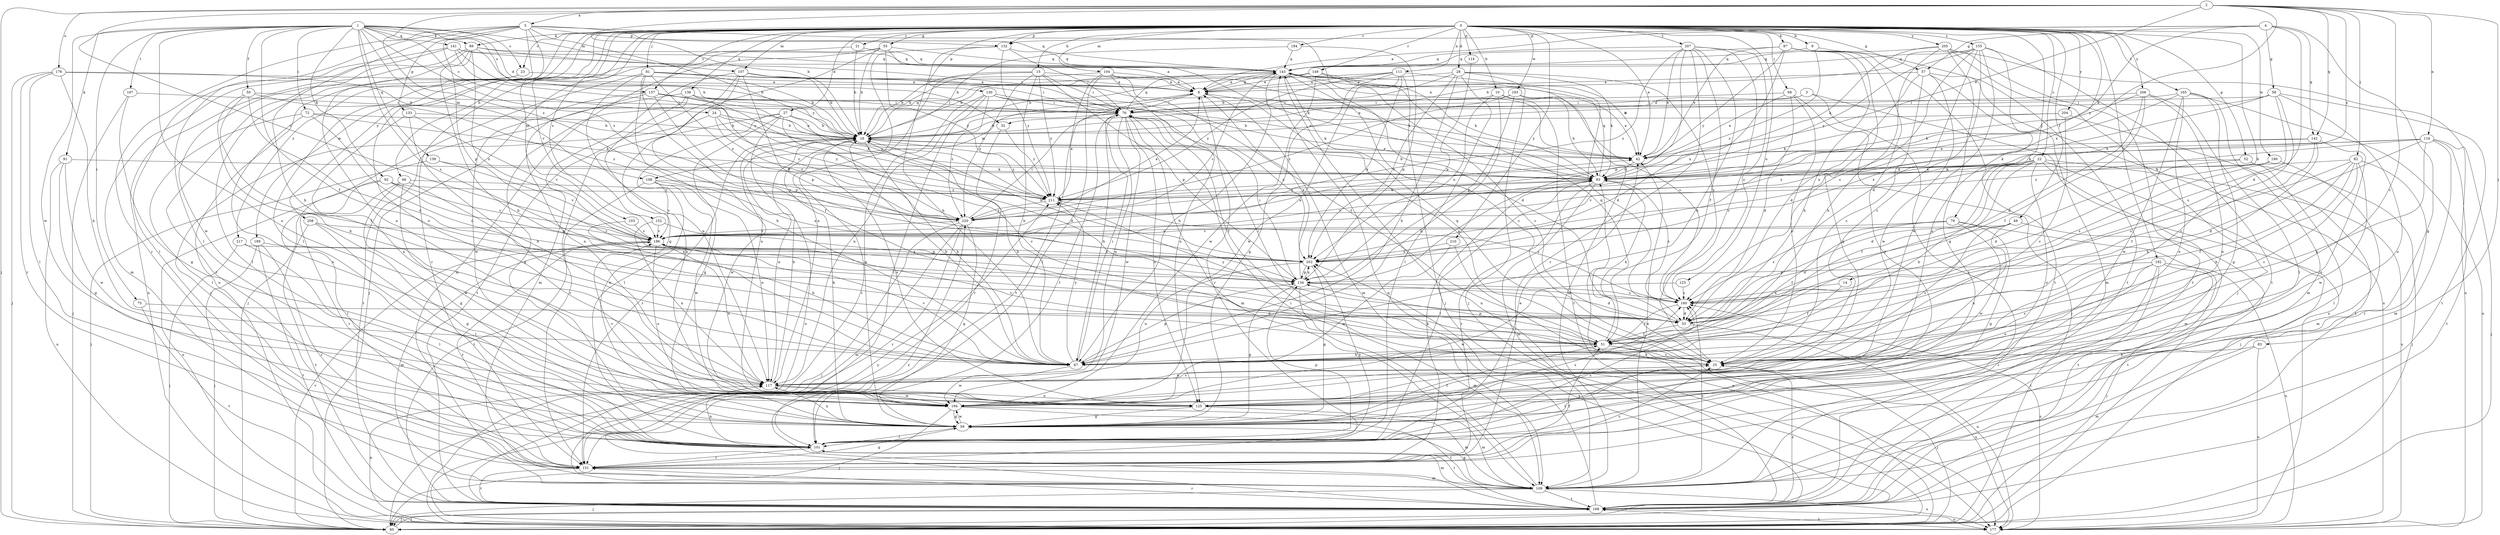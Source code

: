 strict digraph  {
0;
1;
2;
3;
4;
5;
8;
9;
10;
14;
15;
16;
21;
22;
23;
24;
25;
27;
28;
32;
33;
42;
49;
50;
51;
52;
55;
57;
58;
59;
66;
67;
68;
72;
75;
76;
79;
81;
82;
83;
85;
87;
89;
91;
92;
93;
101;
103;
104;
107;
108;
109;
111;
114;
116;
117;
123;
125;
130;
132;
133;
134;
136;
138;
141;
142;
143;
149;
151;
152;
155;
157;
160;
165;
167;
168;
176;
177;
182;
184;
186;
189;
190;
193;
194;
202;
204;
205;
206;
207;
208;
210;
211;
217;
220;
0 -> 9  [label=b];
0 -> 10  [label=b];
0 -> 14  [label=b];
0 -> 15  [label=b];
0 -> 21  [label=c];
0 -> 22  [label=c];
0 -> 23  [label=c];
0 -> 27  [label=d];
0 -> 28  [label=d];
0 -> 42  [label=e];
0 -> 49  [label=f];
0 -> 52  [label=g];
0 -> 55  [label=g];
0 -> 57  [label=g];
0 -> 66  [label=h];
0 -> 68  [label=i];
0 -> 79  [label=j];
0 -> 81  [label=j];
0 -> 87  [label=k];
0 -> 89  [label=k];
0 -> 101  [label=l];
0 -> 103  [label=m];
0 -> 104  [label=m];
0 -> 107  [label=m];
0 -> 111  [label=n];
0 -> 114  [label=n];
0 -> 123  [label=o];
0 -> 130  [label=p];
0 -> 132  [label=p];
0 -> 136  [label=q];
0 -> 149  [label=r];
0 -> 152  [label=s];
0 -> 155  [label=s];
0 -> 157  [label=s];
0 -> 165  [label=t];
0 -> 182  [label=v];
0 -> 184  [label=v];
0 -> 186  [label=v];
0 -> 189  [label=w];
0 -> 190  [label=w];
0 -> 193  [label=w];
0 -> 204  [label=y];
0 -> 205  [label=y];
0 -> 206  [label=y];
0 -> 207  [label=y];
0 -> 208  [label=y];
0 -> 210  [label=y];
0 -> 211  [label=y];
0 -> 217  [label=z];
1 -> 23  [label=c];
1 -> 24  [label=c];
1 -> 32  [label=d];
1 -> 50  [label=f];
1 -> 51  [label=f];
1 -> 72  [label=i];
1 -> 75  [label=i];
1 -> 89  [label=k];
1 -> 91  [label=k];
1 -> 92  [label=k];
1 -> 107  [label=m];
1 -> 108  [label=m];
1 -> 125  [label=o];
1 -> 138  [label=q];
1 -> 141  [label=q];
1 -> 157  [label=s];
1 -> 160  [label=s];
1 -> 167  [label=t];
1 -> 194  [label=w];
1 -> 220  [label=z];
2 -> 5  [label=a];
2 -> 16  [label=b];
2 -> 25  [label=c];
2 -> 42  [label=e];
2 -> 82  [label=j];
2 -> 83  [label=j];
2 -> 85  [label=j];
2 -> 116  [label=n];
2 -> 142  [label=q];
2 -> 176  [label=u];
2 -> 186  [label=v];
2 -> 202  [label=x];
2 -> 211  [label=y];
2 -> 220  [label=z];
3 -> 32  [label=d];
3 -> 76  [label=i];
3 -> 101  [label=l];
3 -> 177  [label=u];
4 -> 8  [label=a];
4 -> 33  [label=d];
4 -> 57  [label=g];
4 -> 58  [label=g];
4 -> 59  [label=g];
4 -> 93  [label=k];
4 -> 132  [label=p];
4 -> 142  [label=q];
5 -> 42  [label=e];
5 -> 67  [label=h];
5 -> 101  [label=l];
5 -> 125  [label=o];
5 -> 132  [label=p];
5 -> 133  [label=p];
5 -> 134  [label=p];
5 -> 143  [label=q];
5 -> 151  [label=r];
5 -> 177  [label=u];
5 -> 211  [label=y];
8 -> 76  [label=i];
8 -> 108  [label=m];
8 -> 109  [label=m];
8 -> 143  [label=q];
8 -> 151  [label=r];
9 -> 143  [label=q];
9 -> 168  [label=t];
9 -> 220  [label=z];
10 -> 42  [label=e];
10 -> 67  [label=h];
10 -> 76  [label=i];
10 -> 168  [label=t];
10 -> 202  [label=x];
14 -> 51  [label=f];
14 -> 160  [label=s];
15 -> 8  [label=a];
15 -> 16  [label=b];
15 -> 67  [label=h];
15 -> 76  [label=i];
15 -> 134  [label=p];
15 -> 168  [label=t];
15 -> 211  [label=y];
15 -> 220  [label=z];
16 -> 42  [label=e];
16 -> 67  [label=h];
16 -> 117  [label=n];
16 -> 125  [label=o];
16 -> 143  [label=q];
16 -> 151  [label=r];
16 -> 194  [label=w];
16 -> 211  [label=y];
21 -> 16  [label=b];
21 -> 143  [label=q];
21 -> 151  [label=r];
22 -> 33  [label=d];
22 -> 51  [label=f];
22 -> 67  [label=h];
22 -> 85  [label=j];
22 -> 93  [label=k];
22 -> 109  [label=m];
22 -> 125  [label=o];
22 -> 177  [label=u];
22 -> 186  [label=v];
22 -> 211  [label=y];
23 -> 8  [label=a];
23 -> 101  [label=l];
23 -> 151  [label=r];
24 -> 16  [label=b];
24 -> 93  [label=k];
24 -> 151  [label=r];
24 -> 211  [label=y];
24 -> 220  [label=z];
25 -> 8  [label=a];
25 -> 16  [label=b];
25 -> 85  [label=j];
25 -> 101  [label=l];
25 -> 117  [label=n];
25 -> 143  [label=q];
27 -> 16  [label=b];
27 -> 25  [label=c];
27 -> 33  [label=d];
27 -> 59  [label=g];
27 -> 101  [label=l];
27 -> 151  [label=r];
27 -> 177  [label=u];
28 -> 8  [label=a];
28 -> 16  [label=b];
28 -> 67  [label=h];
28 -> 85  [label=j];
28 -> 93  [label=k];
28 -> 101  [label=l];
28 -> 160  [label=s];
28 -> 202  [label=x];
32 -> 151  [label=r];
32 -> 211  [label=y];
33 -> 51  [label=f];
33 -> 143  [label=q];
33 -> 177  [label=u];
33 -> 211  [label=y];
42 -> 93  [label=k];
49 -> 25  [label=c];
49 -> 33  [label=d];
49 -> 117  [label=n];
49 -> 168  [label=t];
49 -> 186  [label=v];
50 -> 33  [label=d];
50 -> 51  [label=f];
50 -> 67  [label=h];
50 -> 76  [label=i];
50 -> 220  [label=z];
51 -> 25  [label=c];
51 -> 67  [label=h];
51 -> 76  [label=i];
51 -> 93  [label=k];
51 -> 134  [label=p];
51 -> 177  [label=u];
51 -> 186  [label=v];
52 -> 33  [label=d];
52 -> 85  [label=j];
52 -> 93  [label=k];
52 -> 101  [label=l];
55 -> 16  [label=b];
55 -> 59  [label=g];
55 -> 85  [label=j];
55 -> 93  [label=k];
55 -> 109  [label=m];
55 -> 143  [label=q];
55 -> 211  [label=y];
57 -> 8  [label=a];
57 -> 25  [label=c];
57 -> 33  [label=d];
57 -> 109  [label=m];
57 -> 177  [label=u];
57 -> 194  [label=w];
58 -> 16  [label=b];
58 -> 25  [label=c];
58 -> 76  [label=i];
58 -> 125  [label=o];
58 -> 160  [label=s];
58 -> 168  [label=t];
58 -> 202  [label=x];
59 -> 16  [label=b];
59 -> 51  [label=f];
59 -> 101  [label=l];
59 -> 117  [label=n];
59 -> 160  [label=s];
59 -> 194  [label=w];
66 -> 59  [label=g];
66 -> 117  [label=n];
66 -> 151  [label=r];
66 -> 194  [label=w];
66 -> 211  [label=y];
67 -> 16  [label=b];
67 -> 76  [label=i];
67 -> 134  [label=p];
67 -> 186  [label=v];
67 -> 194  [label=w];
67 -> 211  [label=y];
68 -> 25  [label=c];
68 -> 33  [label=d];
68 -> 42  [label=e];
68 -> 76  [label=i];
68 -> 85  [label=j];
72 -> 16  [label=b];
72 -> 33  [label=d];
72 -> 93  [label=k];
72 -> 101  [label=l];
72 -> 125  [label=o];
75 -> 33  [label=d];
75 -> 168  [label=t];
76 -> 16  [label=b];
76 -> 51  [label=f];
76 -> 67  [label=h];
76 -> 101  [label=l];
76 -> 109  [label=m];
76 -> 117  [label=n];
76 -> 125  [label=o];
76 -> 143  [label=q];
76 -> 194  [label=w];
79 -> 51  [label=f];
79 -> 59  [label=g];
79 -> 160  [label=s];
79 -> 168  [label=t];
79 -> 186  [label=v];
79 -> 194  [label=w];
81 -> 8  [label=a];
81 -> 16  [label=b];
81 -> 51  [label=f];
81 -> 67  [label=h];
81 -> 76  [label=i];
81 -> 85  [label=j];
81 -> 117  [label=n];
81 -> 220  [label=z];
82 -> 25  [label=c];
82 -> 51  [label=f];
82 -> 67  [label=h];
82 -> 93  [label=k];
82 -> 151  [label=r];
82 -> 160  [label=s];
82 -> 194  [label=w];
83 -> 67  [label=h];
83 -> 109  [label=m];
83 -> 177  [label=u];
85 -> 93  [label=k];
85 -> 168  [label=t];
85 -> 186  [label=v];
85 -> 202  [label=x];
87 -> 42  [label=e];
87 -> 59  [label=g];
87 -> 67  [label=h];
87 -> 101  [label=l];
87 -> 143  [label=q];
87 -> 168  [label=t];
87 -> 202  [label=x];
87 -> 211  [label=y];
89 -> 16  [label=b];
89 -> 67  [label=h];
89 -> 76  [label=i];
89 -> 117  [label=n];
89 -> 143  [label=q];
89 -> 177  [label=u];
89 -> 194  [label=w];
89 -> 202  [label=x];
91 -> 59  [label=g];
91 -> 93  [label=k];
91 -> 177  [label=u];
91 -> 194  [label=w];
92 -> 101  [label=l];
92 -> 134  [label=p];
92 -> 177  [label=u];
92 -> 186  [label=v];
92 -> 211  [label=y];
93 -> 16  [label=b];
93 -> 101  [label=l];
93 -> 109  [label=m];
93 -> 143  [label=q];
93 -> 151  [label=r];
93 -> 160  [label=s];
93 -> 186  [label=v];
93 -> 211  [label=y];
101 -> 42  [label=e];
101 -> 109  [label=m];
101 -> 117  [label=n];
101 -> 134  [label=p];
101 -> 151  [label=r];
101 -> 160  [label=s];
101 -> 202  [label=x];
103 -> 67  [label=h];
103 -> 186  [label=v];
104 -> 8  [label=a];
104 -> 16  [label=b];
104 -> 51  [label=f];
104 -> 93  [label=k];
104 -> 101  [label=l];
104 -> 125  [label=o];
104 -> 168  [label=t];
107 -> 8  [label=a];
107 -> 16  [label=b];
107 -> 42  [label=e];
107 -> 109  [label=m];
107 -> 125  [label=o];
107 -> 134  [label=p];
107 -> 168  [label=t];
108 -> 117  [label=n];
108 -> 168  [label=t];
108 -> 186  [label=v];
108 -> 194  [label=w];
108 -> 202  [label=x];
108 -> 211  [label=y];
109 -> 42  [label=e];
109 -> 59  [label=g];
109 -> 76  [label=i];
109 -> 85  [label=j];
109 -> 101  [label=l];
109 -> 160  [label=s];
109 -> 168  [label=t];
109 -> 177  [label=u];
111 -> 8  [label=a];
111 -> 16  [label=b];
111 -> 33  [label=d];
111 -> 59  [label=g];
111 -> 85  [label=j];
111 -> 194  [label=w];
111 -> 202  [label=x];
111 -> 211  [label=y];
114 -> 134  [label=p];
116 -> 33  [label=d];
116 -> 42  [label=e];
116 -> 67  [label=h];
116 -> 85  [label=j];
116 -> 93  [label=k];
116 -> 109  [label=m];
116 -> 168  [label=t];
116 -> 220  [label=z];
117 -> 16  [label=b];
117 -> 25  [label=c];
117 -> 125  [label=o];
117 -> 194  [label=w];
123 -> 160  [label=s];
123 -> 194  [label=w];
125 -> 59  [label=g];
125 -> 109  [label=m];
130 -> 59  [label=g];
130 -> 76  [label=i];
130 -> 93  [label=k];
130 -> 101  [label=l];
130 -> 117  [label=n];
130 -> 202  [label=x];
130 -> 220  [label=z];
132 -> 67  [label=h];
132 -> 76  [label=i];
132 -> 117  [label=n];
132 -> 143  [label=q];
132 -> 211  [label=y];
133 -> 16  [label=b];
133 -> 67  [label=h];
133 -> 117  [label=n];
133 -> 186  [label=v];
134 -> 8  [label=a];
134 -> 33  [label=d];
134 -> 59  [label=g];
134 -> 76  [label=i];
134 -> 109  [label=m];
134 -> 160  [label=s];
134 -> 202  [label=x];
136 -> 42  [label=e];
136 -> 59  [label=g];
136 -> 76  [label=i];
136 -> 125  [label=o];
136 -> 168  [label=t];
136 -> 220  [label=z];
138 -> 85  [label=j];
138 -> 93  [label=k];
138 -> 186  [label=v];
141 -> 8  [label=a];
141 -> 16  [label=b];
141 -> 101  [label=l];
141 -> 109  [label=m];
141 -> 143  [label=q];
141 -> 211  [label=y];
142 -> 42  [label=e];
142 -> 51  [label=f];
142 -> 67  [label=h];
142 -> 93  [label=k];
142 -> 125  [label=o];
143 -> 8  [label=a];
143 -> 25  [label=c];
143 -> 33  [label=d];
143 -> 42  [label=e];
143 -> 67  [label=h];
143 -> 93  [label=k];
143 -> 177  [label=u];
143 -> 186  [label=v];
149 -> 8  [label=a];
149 -> 16  [label=b];
149 -> 25  [label=c];
149 -> 160  [label=s];
149 -> 194  [label=w];
151 -> 25  [label=c];
151 -> 51  [label=f];
151 -> 59  [label=g];
151 -> 93  [label=k];
151 -> 109  [label=m];
151 -> 168  [label=t];
152 -> 117  [label=n];
152 -> 134  [label=p];
152 -> 186  [label=v];
155 -> 16  [label=b];
155 -> 25  [label=c];
155 -> 33  [label=d];
155 -> 125  [label=o];
155 -> 143  [label=q];
155 -> 160  [label=s];
155 -> 168  [label=t];
155 -> 194  [label=w];
155 -> 211  [label=y];
157 -> 42  [label=e];
157 -> 76  [label=i];
157 -> 117  [label=n];
157 -> 134  [label=p];
157 -> 194  [label=w];
157 -> 211  [label=y];
160 -> 33  [label=d];
160 -> 51  [label=f];
165 -> 59  [label=g];
165 -> 76  [label=i];
165 -> 109  [label=m];
165 -> 125  [label=o];
165 -> 177  [label=u];
165 -> 194  [label=w];
165 -> 202  [label=x];
167 -> 59  [label=g];
167 -> 76  [label=i];
167 -> 85  [label=j];
168 -> 25  [label=c];
168 -> 85  [label=j];
168 -> 143  [label=q];
168 -> 151  [label=r];
168 -> 177  [label=u];
168 -> 220  [label=z];
176 -> 8  [label=a];
176 -> 16  [label=b];
176 -> 67  [label=h];
176 -> 85  [label=j];
176 -> 101  [label=l];
176 -> 151  [label=r];
177 -> 117  [label=n];
177 -> 160  [label=s];
177 -> 168  [label=t];
177 -> 211  [label=y];
182 -> 25  [label=c];
182 -> 85  [label=j];
182 -> 125  [label=o];
182 -> 134  [label=p];
182 -> 151  [label=r];
182 -> 168  [label=t];
182 -> 177  [label=u];
184 -> 16  [label=b];
184 -> 134  [label=p];
184 -> 143  [label=q];
186 -> 42  [label=e];
186 -> 109  [label=m];
186 -> 117  [label=n];
186 -> 125  [label=o];
186 -> 151  [label=r];
186 -> 202  [label=x];
189 -> 85  [label=j];
189 -> 151  [label=r];
189 -> 168  [label=t];
189 -> 202  [label=x];
190 -> 93  [label=k];
190 -> 109  [label=m];
190 -> 160  [label=s];
193 -> 76  [label=i];
193 -> 93  [label=k];
193 -> 109  [label=m];
193 -> 134  [label=p];
193 -> 220  [label=z];
194 -> 59  [label=g];
194 -> 85  [label=j];
194 -> 109  [label=m];
194 -> 168  [label=t];
194 -> 186  [label=v];
202 -> 16  [label=b];
202 -> 59  [label=g];
202 -> 117  [label=n];
202 -> 134  [label=p];
204 -> 16  [label=b];
204 -> 25  [label=c];
204 -> 93  [label=k];
204 -> 168  [label=t];
205 -> 59  [label=g];
205 -> 67  [label=h];
205 -> 85  [label=j];
205 -> 93  [label=k];
205 -> 143  [label=q];
205 -> 168  [label=t];
205 -> 177  [label=u];
206 -> 33  [label=d];
206 -> 51  [label=f];
206 -> 76  [label=i];
206 -> 93  [label=k];
206 -> 101  [label=l];
206 -> 125  [label=o];
207 -> 25  [label=c];
207 -> 42  [label=e];
207 -> 51  [label=f];
207 -> 67  [label=h];
207 -> 134  [label=p];
207 -> 143  [label=q];
207 -> 151  [label=r];
207 -> 160  [label=s];
207 -> 220  [label=z];
208 -> 59  [label=g];
208 -> 101  [label=l];
208 -> 168  [label=t];
208 -> 186  [label=v];
210 -> 177  [label=u];
210 -> 194  [label=w];
210 -> 202  [label=x];
211 -> 8  [label=a];
211 -> 93  [label=k];
211 -> 160  [label=s];
211 -> 220  [label=z];
217 -> 85  [label=j];
217 -> 101  [label=l];
217 -> 202  [label=x];
220 -> 8  [label=a];
220 -> 59  [label=g];
220 -> 76  [label=i];
220 -> 85  [label=j];
220 -> 109  [label=m];
220 -> 151  [label=r];
220 -> 186  [label=v];
}
